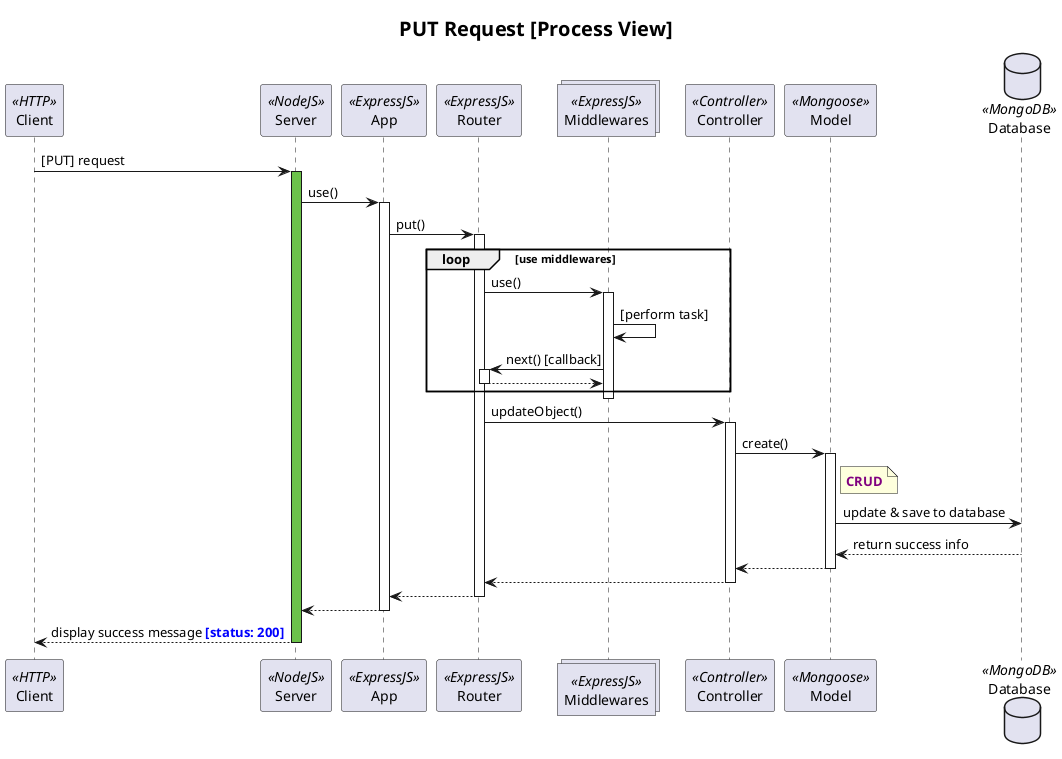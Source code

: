 @startuml

title: <size:20> PUT Request [Process View]</size>

' Lifelines
participant Client as cl <<HTTP>>
participant Server as node <<NodeJS>>
participant App as app <<ExpressJS>>
participant Router as r <<ExpressJS>>
collections Middlewares as mds <<ExpressJS>>
participant Controller as c <<Controller>>
participant Model as m <<Mongoose>>
database Database as db <<MongoDB>>


' Sequence
cl -> node : [PUT] request
activate node #6cc24a

node -> app : use()
    activate app
    app -> r : put()
        activate r
            loop use middlewares
            r -> mds : use()
            activate mds
                mds -> mds : [perform task]
                mds -> r : next() [callback]
                activate r
                r --> mds
                deactivate r
            end
            deactivate mds
            r -> c : updateObject()
            activate c
                c -> m : create()
                activate m
                    note right of m
                     **<color purple>CRUD</color>**
                    end note
                    m -> db : update & save to database
                    db --> m : return success info
                    m --> c
                deactivate m
                c --> r
            deactivate c
            r --> app
        deactivate r
        app --> node
    deactivate app
    node --> cl : display success message <font color=blue><b>[status: 200]
deactivate node

@enduml
